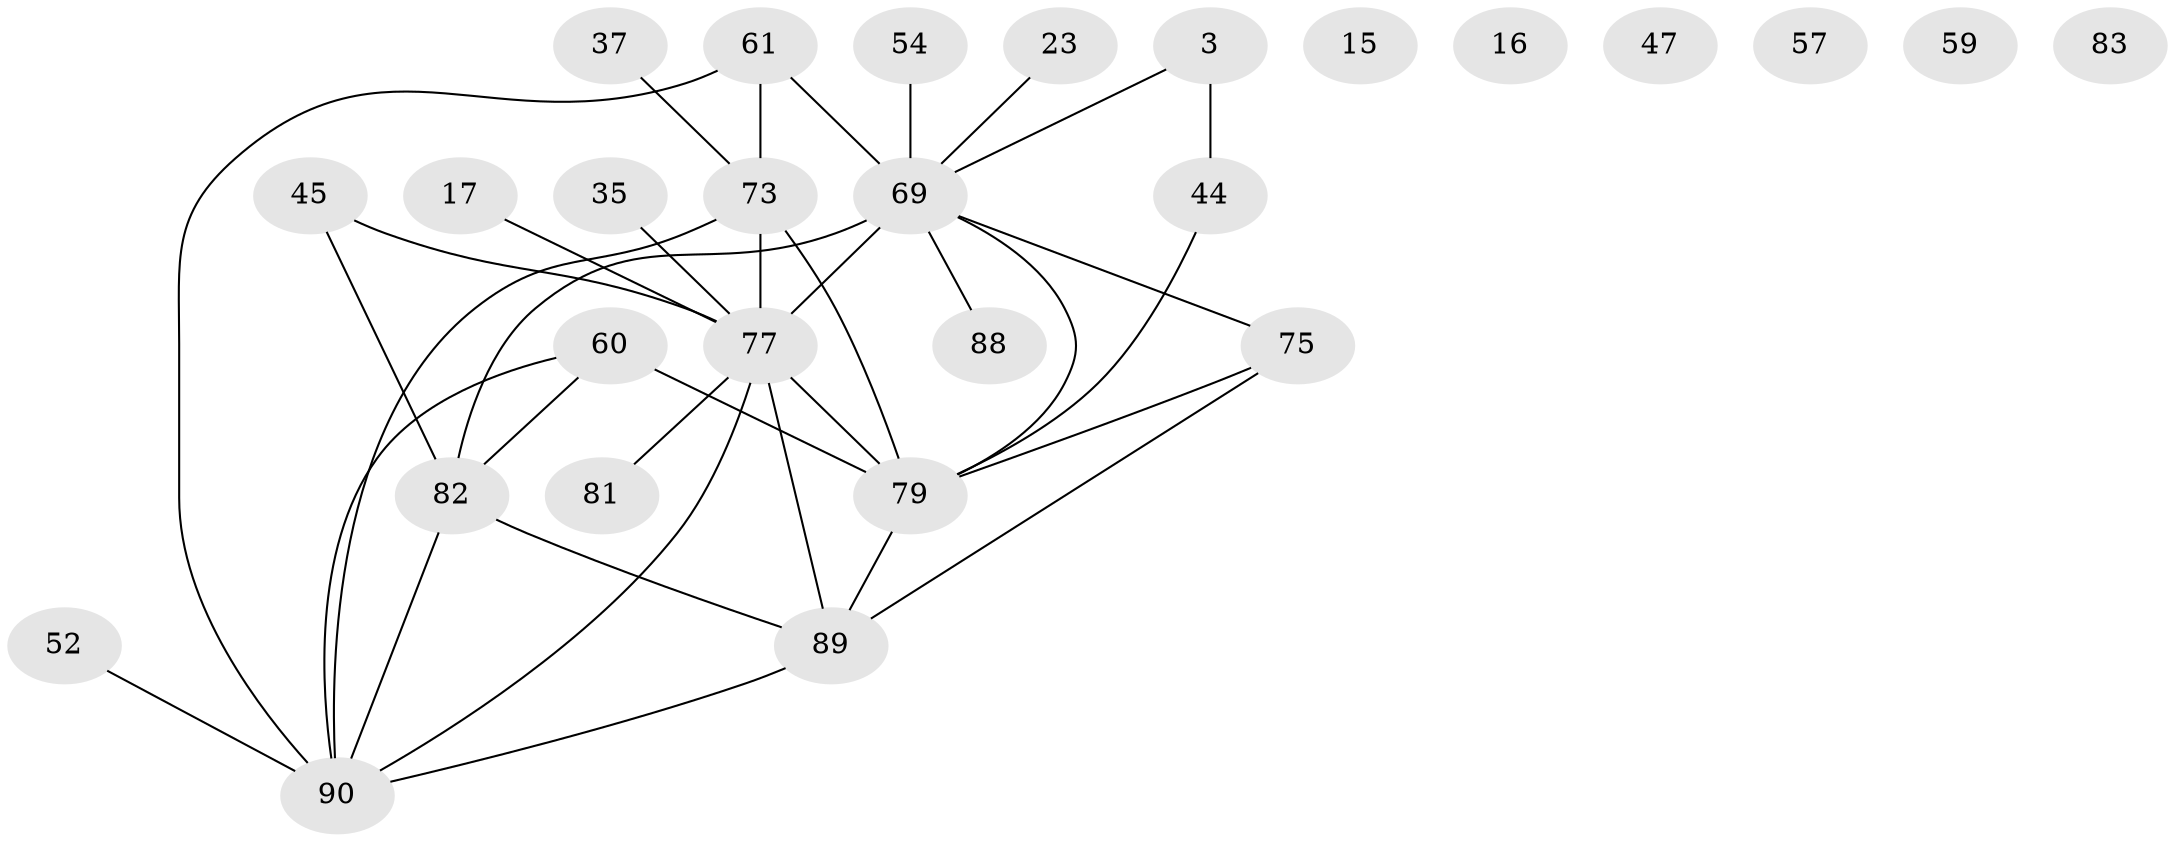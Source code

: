 // original degree distribution, {7: 0.03333333333333333, 5: 0.1111111111111111, 4: 0.2, 6: 0.044444444444444446, 2: 0.13333333333333333, 3: 0.2222222222222222, 1: 0.16666666666666666, 8: 0.022222222222222223, 0: 0.06666666666666667}
// Generated by graph-tools (version 1.1) at 2025/42/03/04/25 21:42:17]
// undirected, 27 vertices, 35 edges
graph export_dot {
graph [start="1"]
  node [color=gray90,style=filled];
  3;
  15;
  16;
  17;
  23;
  35;
  37;
  44 [super="+22"];
  45 [super="+21"];
  47;
  52;
  54 [super="+10"];
  57;
  59;
  60 [super="+34"];
  61 [super="+58+55"];
  69 [super="+19+63"];
  73 [super="+64+49+32"];
  75 [super="+66"];
  77 [super="+76+72"];
  79 [super="+53+74"];
  81;
  82 [super="+6+40+51"];
  83;
  88;
  89 [super="+86+84"];
  90 [super="+67+27+87+36+48+78"];
  3 -- 44 [weight=2];
  3 -- 69 [weight=2];
  17 -- 77;
  23 -- 69;
  35 -- 77;
  37 -- 73;
  44 -- 79;
  45 -- 77 [weight=3];
  45 -- 82 [weight=2];
  52 -- 90;
  54 -- 69;
  60 -- 82 [weight=3];
  60 -- 90 [weight=4];
  60 -- 79 [weight=4];
  61 -- 73 [weight=3];
  61 -- 90;
  61 -- 69 [weight=2];
  69 -- 77 [weight=5];
  69 -- 82 [weight=4];
  69 -- 88;
  69 -- 75 [weight=2];
  69 -- 79;
  73 -- 77 [weight=2];
  73 -- 90 [weight=5];
  73 -- 79 [weight=4];
  75 -- 89 [weight=2];
  75 -- 79;
  77 -- 79 [weight=4];
  77 -- 81;
  77 -- 90 [weight=4];
  77 -- 89 [weight=2];
  79 -- 89 [weight=2];
  82 -- 90 [weight=2];
  82 -- 89 [weight=2];
  89 -- 90;
}
